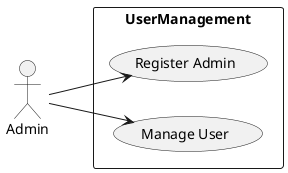@startuml usermanagement
left to right direction
actor "Admin" as admin
rectangle UserManagement {
  usecase "Register Admin" as UC1
  usecase "Manage User" as UC2
}
admin --> UC1
admin --> UC2

@enduml
